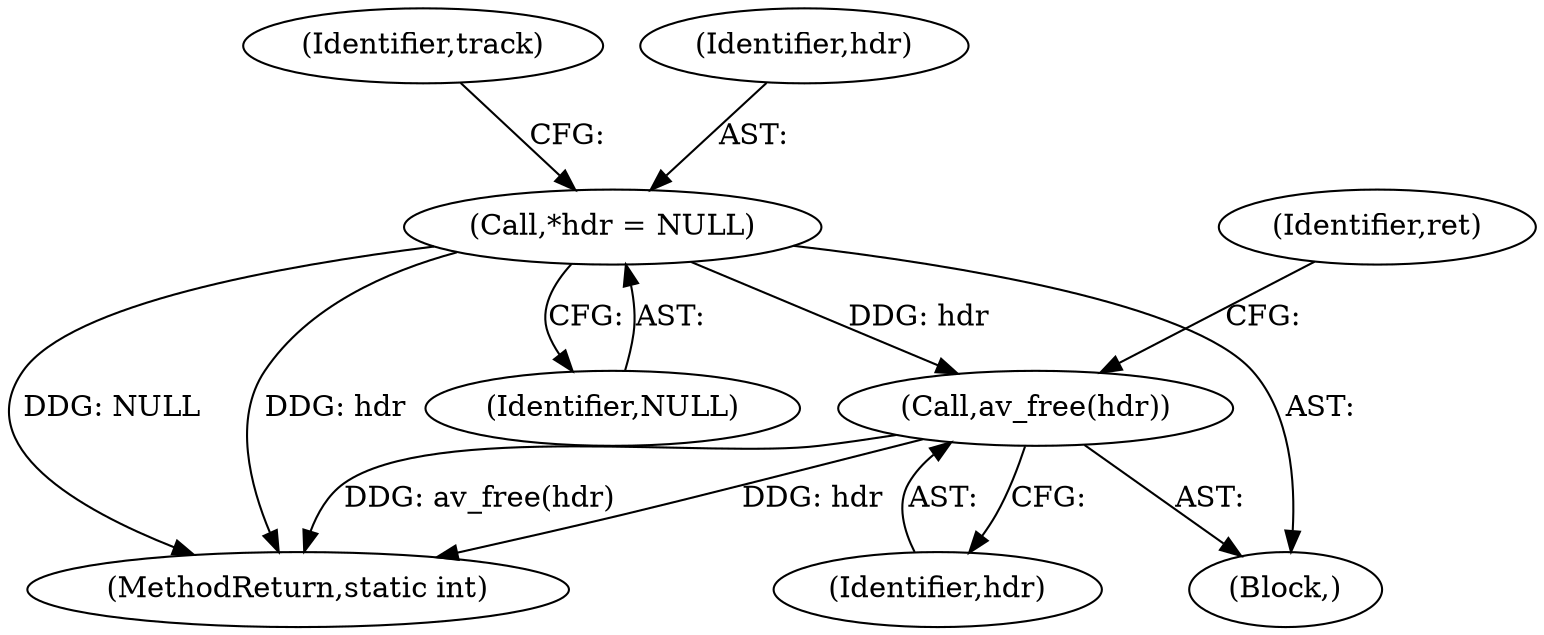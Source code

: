 digraph "0_FFmpeg_ed22dc22216f74c75ee7901f82649e1ff725ba50@pointer" {
"1000118" [label="(Call,*hdr = NULL)"];
"1000679" [label="(Call,av_free(hdr))"];
"1000116" [label="(Block,)"];
"1000682" [label="(Identifier,ret)"];
"1000128" [label="(Identifier,track)"];
"1000680" [label="(Identifier,hdr)"];
"1000119" [label="(Identifier,hdr)"];
"1000679" [label="(Call,av_free(hdr))"];
"1000683" [label="(MethodReturn,static int)"];
"1000120" [label="(Identifier,NULL)"];
"1000118" [label="(Call,*hdr = NULL)"];
"1000118" -> "1000116"  [label="AST: "];
"1000118" -> "1000120"  [label="CFG: "];
"1000119" -> "1000118"  [label="AST: "];
"1000120" -> "1000118"  [label="AST: "];
"1000128" -> "1000118"  [label="CFG: "];
"1000118" -> "1000683"  [label="DDG: NULL"];
"1000118" -> "1000683"  [label="DDG: hdr"];
"1000118" -> "1000679"  [label="DDG: hdr"];
"1000679" -> "1000116"  [label="AST: "];
"1000679" -> "1000680"  [label="CFG: "];
"1000680" -> "1000679"  [label="AST: "];
"1000682" -> "1000679"  [label="CFG: "];
"1000679" -> "1000683"  [label="DDG: hdr"];
"1000679" -> "1000683"  [label="DDG: av_free(hdr)"];
}
